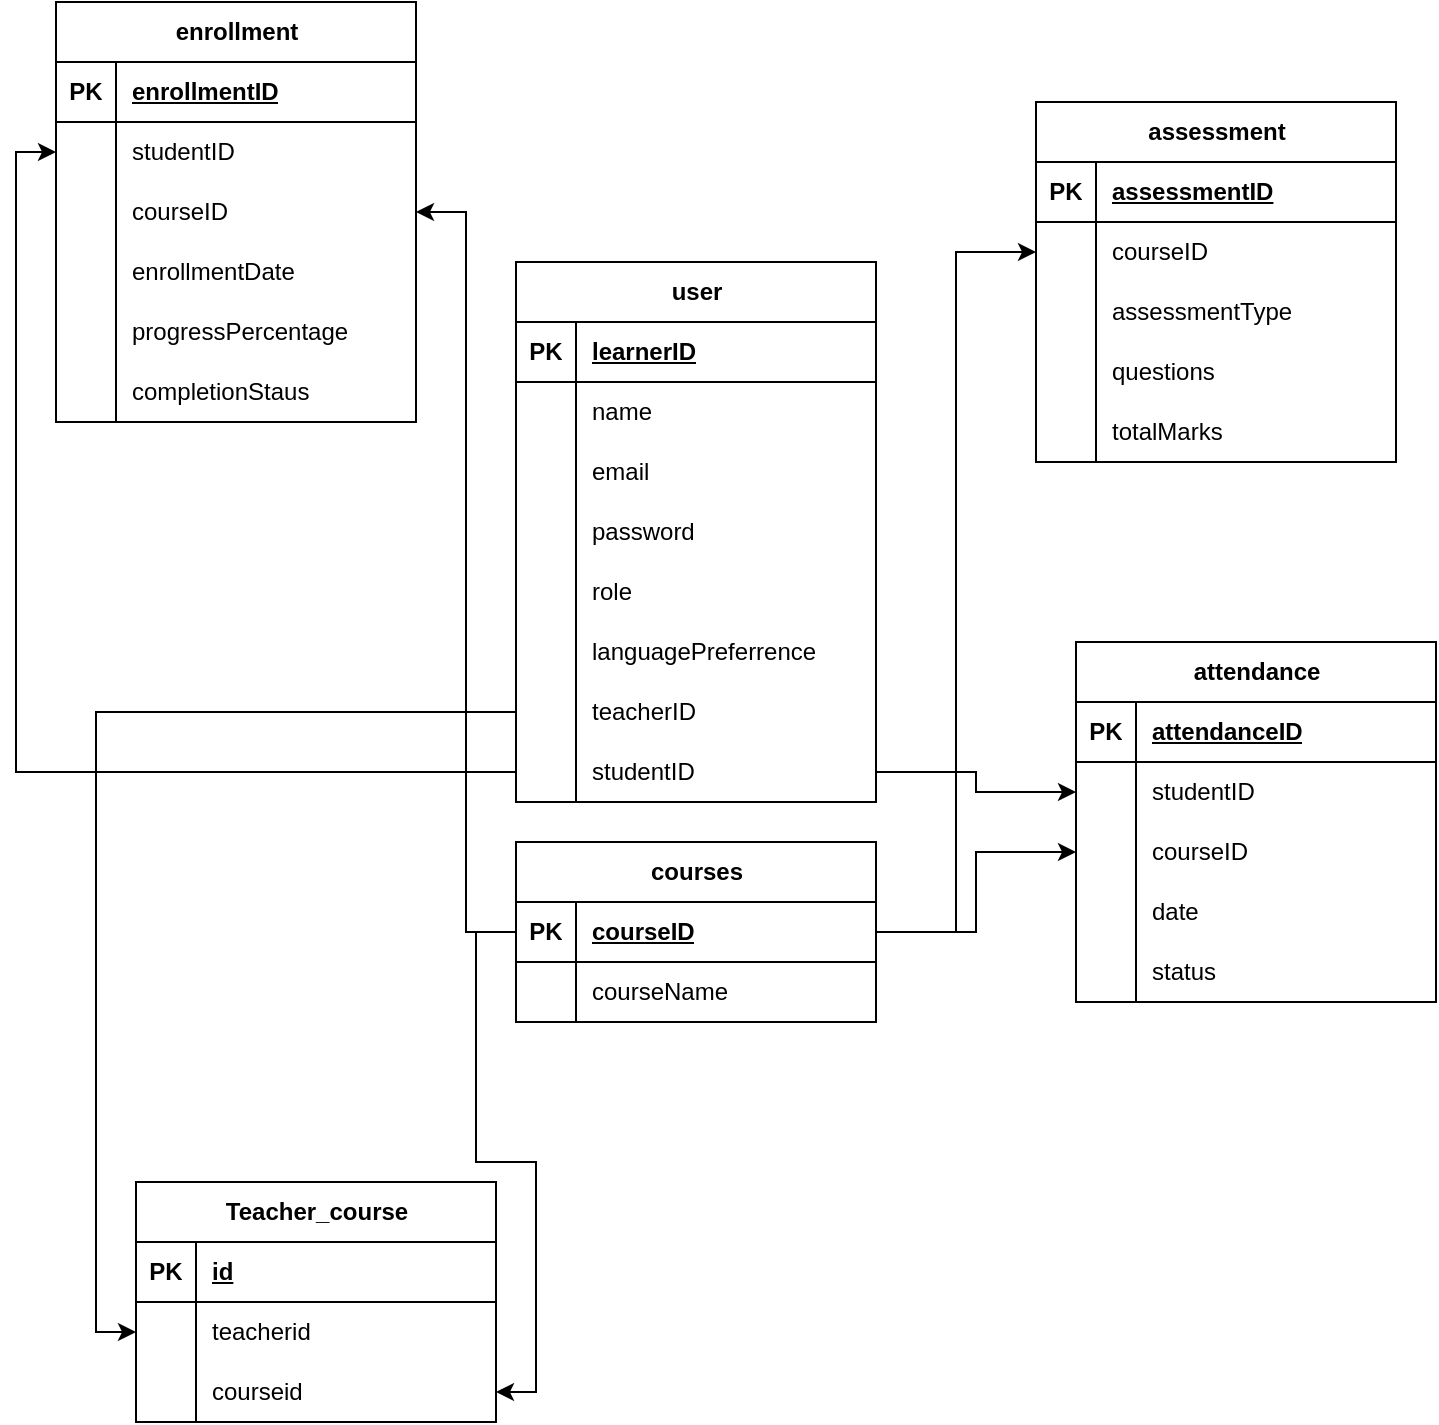 <mxfile version="24.7.12">
  <diagram id="R2lEEEUBdFMjLlhIrx00" name="Page-1">
    <mxGraphModel dx="1970" dy="1562" grid="1" gridSize="10" guides="1" tooltips="1" connect="1" arrows="1" fold="1" page="1" pageScale="1" pageWidth="850" pageHeight="1100" math="0" shadow="0" extFonts="Permanent Marker^https://fonts.googleapis.com/css?family=Permanent+Marker">
      <root>
        <mxCell id="0" />
        <mxCell id="1" parent="0" />
        <mxCell id="PZ1MbOcTieVah8oXo6QS-35" style="edgeStyle=orthogonalEdgeStyle;rounded=0;orthogonalLoop=1;jettySize=auto;html=1;entryX=0;entryY=0.5;entryDx=0;entryDy=0;" edge="1" parent="1" source="AAB4ByxYXUqVxxiWHu11-14" target="AAB4ByxYXUqVxxiWHu11-73">
          <mxGeometry relative="1" as="geometry" />
        </mxCell>
        <mxCell id="AAB4ByxYXUqVxxiWHu11-14" value="courses" style="shape=table;startSize=30;container=1;collapsible=1;childLayout=tableLayout;fixedRows=1;rowLines=0;fontStyle=1;align=center;resizeLast=1;html=1;" parent="1" vertex="1">
          <mxGeometry x="180" y="-380" width="180" height="90" as="geometry" />
        </mxCell>
        <mxCell id="AAB4ByxYXUqVxxiWHu11-15" value="" style="shape=tableRow;horizontal=0;startSize=0;swimlaneHead=0;swimlaneBody=0;fillColor=none;collapsible=0;dropTarget=0;points=[[0,0.5],[1,0.5]];portConstraint=eastwest;top=0;left=0;right=0;bottom=1;" parent="AAB4ByxYXUqVxxiWHu11-14" vertex="1">
          <mxGeometry y="30" width="180" height="30" as="geometry" />
        </mxCell>
        <mxCell id="AAB4ByxYXUqVxxiWHu11-16" value="PK" style="shape=partialRectangle;connectable=0;fillColor=none;top=0;left=0;bottom=0;right=0;fontStyle=1;overflow=hidden;whiteSpace=wrap;html=1;" parent="AAB4ByxYXUqVxxiWHu11-15" vertex="1">
          <mxGeometry width="30" height="30" as="geometry">
            <mxRectangle width="30" height="30" as="alternateBounds" />
          </mxGeometry>
        </mxCell>
        <mxCell id="AAB4ByxYXUqVxxiWHu11-17" value="courseID" style="shape=partialRectangle;connectable=0;fillColor=none;top=0;left=0;bottom=0;right=0;align=left;spacingLeft=6;fontStyle=5;overflow=hidden;whiteSpace=wrap;html=1;" parent="AAB4ByxYXUqVxxiWHu11-15" vertex="1">
          <mxGeometry x="30" width="150" height="30" as="geometry">
            <mxRectangle width="150" height="30" as="alternateBounds" />
          </mxGeometry>
        </mxCell>
        <mxCell id="AAB4ByxYXUqVxxiWHu11-18" value="" style="shape=tableRow;horizontal=0;startSize=0;swimlaneHead=0;swimlaneBody=0;fillColor=none;collapsible=0;dropTarget=0;points=[[0,0.5],[1,0.5]];portConstraint=eastwest;top=0;left=0;right=0;bottom=0;" parent="AAB4ByxYXUqVxxiWHu11-14" vertex="1">
          <mxGeometry y="60" width="180" height="30" as="geometry" />
        </mxCell>
        <mxCell id="AAB4ByxYXUqVxxiWHu11-19" value="" style="shape=partialRectangle;connectable=0;fillColor=none;top=0;left=0;bottom=0;right=0;editable=1;overflow=hidden;whiteSpace=wrap;html=1;" parent="AAB4ByxYXUqVxxiWHu11-18" vertex="1">
          <mxGeometry width="30" height="30" as="geometry">
            <mxRectangle width="30" height="30" as="alternateBounds" />
          </mxGeometry>
        </mxCell>
        <mxCell id="AAB4ByxYXUqVxxiWHu11-20" value="courseName" style="shape=partialRectangle;connectable=0;fillColor=none;top=0;left=0;bottom=0;right=0;align=left;spacingLeft=6;overflow=hidden;whiteSpace=wrap;html=1;" parent="AAB4ByxYXUqVxxiWHu11-18" vertex="1">
          <mxGeometry x="30" width="150" height="30" as="geometry">
            <mxRectangle width="150" height="30" as="alternateBounds" />
          </mxGeometry>
        </mxCell>
        <mxCell id="AAB4ByxYXUqVxxiWHu11-40" value="assessment" style="shape=table;startSize=30;container=1;collapsible=1;childLayout=tableLayout;fixedRows=1;rowLines=0;fontStyle=1;align=center;resizeLast=1;html=1;" parent="1" vertex="1">
          <mxGeometry x="440" y="-750" width="180" height="180" as="geometry" />
        </mxCell>
        <mxCell id="AAB4ByxYXUqVxxiWHu11-41" value="" style="shape=tableRow;horizontal=0;startSize=0;swimlaneHead=0;swimlaneBody=0;fillColor=none;collapsible=0;dropTarget=0;points=[[0,0.5],[1,0.5]];portConstraint=eastwest;top=0;left=0;right=0;bottom=1;" parent="AAB4ByxYXUqVxxiWHu11-40" vertex="1">
          <mxGeometry y="30" width="180" height="30" as="geometry" />
        </mxCell>
        <mxCell id="AAB4ByxYXUqVxxiWHu11-42" value="PK" style="shape=partialRectangle;connectable=0;fillColor=none;top=0;left=0;bottom=0;right=0;fontStyle=1;overflow=hidden;whiteSpace=wrap;html=1;" parent="AAB4ByxYXUqVxxiWHu11-41" vertex="1">
          <mxGeometry width="30" height="30" as="geometry">
            <mxRectangle width="30" height="30" as="alternateBounds" />
          </mxGeometry>
        </mxCell>
        <mxCell id="AAB4ByxYXUqVxxiWHu11-43" value="assessmentID" style="shape=partialRectangle;connectable=0;fillColor=none;top=0;left=0;bottom=0;right=0;align=left;spacingLeft=6;fontStyle=5;overflow=hidden;whiteSpace=wrap;html=1;" parent="AAB4ByxYXUqVxxiWHu11-41" vertex="1">
          <mxGeometry x="30" width="150" height="30" as="geometry">
            <mxRectangle width="150" height="30" as="alternateBounds" />
          </mxGeometry>
        </mxCell>
        <mxCell id="AAB4ByxYXUqVxxiWHu11-44" value="" style="shape=tableRow;horizontal=0;startSize=0;swimlaneHead=0;swimlaneBody=0;fillColor=none;collapsible=0;dropTarget=0;points=[[0,0.5],[1,0.5]];portConstraint=eastwest;top=0;left=0;right=0;bottom=0;" parent="AAB4ByxYXUqVxxiWHu11-40" vertex="1">
          <mxGeometry y="60" width="180" height="30" as="geometry" />
        </mxCell>
        <mxCell id="AAB4ByxYXUqVxxiWHu11-45" value="" style="shape=partialRectangle;connectable=0;fillColor=none;top=0;left=0;bottom=0;right=0;editable=1;overflow=hidden;whiteSpace=wrap;html=1;" parent="AAB4ByxYXUqVxxiWHu11-44" vertex="1">
          <mxGeometry width="30" height="30" as="geometry">
            <mxRectangle width="30" height="30" as="alternateBounds" />
          </mxGeometry>
        </mxCell>
        <mxCell id="AAB4ByxYXUqVxxiWHu11-46" value="courseID" style="shape=partialRectangle;connectable=0;fillColor=none;top=0;left=0;bottom=0;right=0;align=left;spacingLeft=6;overflow=hidden;whiteSpace=wrap;html=1;" parent="AAB4ByxYXUqVxxiWHu11-44" vertex="1">
          <mxGeometry x="30" width="150" height="30" as="geometry">
            <mxRectangle width="150" height="30" as="alternateBounds" />
          </mxGeometry>
        </mxCell>
        <mxCell id="AAB4ByxYXUqVxxiWHu11-47" value="" style="shape=tableRow;horizontal=0;startSize=0;swimlaneHead=0;swimlaneBody=0;fillColor=none;collapsible=0;dropTarget=0;points=[[0,0.5],[1,0.5]];portConstraint=eastwest;top=0;left=0;right=0;bottom=0;" parent="AAB4ByxYXUqVxxiWHu11-40" vertex="1">
          <mxGeometry y="90" width="180" height="30" as="geometry" />
        </mxCell>
        <mxCell id="AAB4ByxYXUqVxxiWHu11-48" value="" style="shape=partialRectangle;connectable=0;fillColor=none;top=0;left=0;bottom=0;right=0;editable=1;overflow=hidden;whiteSpace=wrap;html=1;" parent="AAB4ByxYXUqVxxiWHu11-47" vertex="1">
          <mxGeometry width="30" height="30" as="geometry">
            <mxRectangle width="30" height="30" as="alternateBounds" />
          </mxGeometry>
        </mxCell>
        <mxCell id="AAB4ByxYXUqVxxiWHu11-49" value="assessmentType" style="shape=partialRectangle;connectable=0;fillColor=none;top=0;left=0;bottom=0;right=0;align=left;spacingLeft=6;overflow=hidden;whiteSpace=wrap;html=1;" parent="AAB4ByxYXUqVxxiWHu11-47" vertex="1">
          <mxGeometry x="30" width="150" height="30" as="geometry">
            <mxRectangle width="150" height="30" as="alternateBounds" />
          </mxGeometry>
        </mxCell>
        <mxCell id="AAB4ByxYXUqVxxiWHu11-50" value="" style="shape=tableRow;horizontal=0;startSize=0;swimlaneHead=0;swimlaneBody=0;fillColor=none;collapsible=0;dropTarget=0;points=[[0,0.5],[1,0.5]];portConstraint=eastwest;top=0;left=0;right=0;bottom=0;" parent="AAB4ByxYXUqVxxiWHu11-40" vertex="1">
          <mxGeometry y="120" width="180" height="30" as="geometry" />
        </mxCell>
        <mxCell id="AAB4ByxYXUqVxxiWHu11-51" value="" style="shape=partialRectangle;connectable=0;fillColor=none;top=0;left=0;bottom=0;right=0;editable=1;overflow=hidden;whiteSpace=wrap;html=1;" parent="AAB4ByxYXUqVxxiWHu11-50" vertex="1">
          <mxGeometry width="30" height="30" as="geometry">
            <mxRectangle width="30" height="30" as="alternateBounds" />
          </mxGeometry>
        </mxCell>
        <mxCell id="AAB4ByxYXUqVxxiWHu11-52" value="questions" style="shape=partialRectangle;connectable=0;fillColor=none;top=0;left=0;bottom=0;right=0;align=left;spacingLeft=6;overflow=hidden;whiteSpace=wrap;html=1;" parent="AAB4ByxYXUqVxxiWHu11-50" vertex="1">
          <mxGeometry x="30" width="150" height="30" as="geometry">
            <mxRectangle width="150" height="30" as="alternateBounds" />
          </mxGeometry>
        </mxCell>
        <mxCell id="AAB4ByxYXUqVxxiWHu11-96" style="shape=tableRow;horizontal=0;startSize=0;swimlaneHead=0;swimlaneBody=0;fillColor=none;collapsible=0;dropTarget=0;points=[[0,0.5],[1,0.5]];portConstraint=eastwest;top=0;left=0;right=0;bottom=0;" parent="AAB4ByxYXUqVxxiWHu11-40" vertex="1">
          <mxGeometry y="150" width="180" height="30" as="geometry" />
        </mxCell>
        <mxCell id="AAB4ByxYXUqVxxiWHu11-97" style="shape=partialRectangle;connectable=0;fillColor=none;top=0;left=0;bottom=0;right=0;editable=1;overflow=hidden;whiteSpace=wrap;html=1;" parent="AAB4ByxYXUqVxxiWHu11-96" vertex="1">
          <mxGeometry width="30" height="30" as="geometry">
            <mxRectangle width="30" height="30" as="alternateBounds" />
          </mxGeometry>
        </mxCell>
        <mxCell id="AAB4ByxYXUqVxxiWHu11-98" value="totalMarks" style="shape=partialRectangle;connectable=0;fillColor=none;top=0;left=0;bottom=0;right=0;align=left;spacingLeft=6;overflow=hidden;whiteSpace=wrap;html=1;" parent="AAB4ByxYXUqVxxiWHu11-96" vertex="1">
          <mxGeometry x="30" width="150" height="30" as="geometry">
            <mxRectangle width="150" height="30" as="alternateBounds" />
          </mxGeometry>
        </mxCell>
        <mxCell id="AAB4ByxYXUqVxxiWHu11-66" value="attendance" style="shape=table;startSize=30;container=1;collapsible=1;childLayout=tableLayout;fixedRows=1;rowLines=0;fontStyle=1;align=center;resizeLast=1;html=1;" parent="1" vertex="1">
          <mxGeometry x="460" y="-480" width="180" height="180" as="geometry" />
        </mxCell>
        <mxCell id="AAB4ByxYXUqVxxiWHu11-67" value="" style="shape=tableRow;horizontal=0;startSize=0;swimlaneHead=0;swimlaneBody=0;fillColor=none;collapsible=0;dropTarget=0;points=[[0,0.5],[1,0.5]];portConstraint=eastwest;top=0;left=0;right=0;bottom=1;" parent="AAB4ByxYXUqVxxiWHu11-66" vertex="1">
          <mxGeometry y="30" width="180" height="30" as="geometry" />
        </mxCell>
        <mxCell id="AAB4ByxYXUqVxxiWHu11-68" value="PK" style="shape=partialRectangle;connectable=0;fillColor=none;top=0;left=0;bottom=0;right=0;fontStyle=1;overflow=hidden;whiteSpace=wrap;html=1;" parent="AAB4ByxYXUqVxxiWHu11-67" vertex="1">
          <mxGeometry width="30" height="30" as="geometry">
            <mxRectangle width="30" height="30" as="alternateBounds" />
          </mxGeometry>
        </mxCell>
        <mxCell id="AAB4ByxYXUqVxxiWHu11-69" value="attendanceID" style="shape=partialRectangle;connectable=0;fillColor=none;top=0;left=0;bottom=0;right=0;align=left;spacingLeft=6;fontStyle=5;overflow=hidden;whiteSpace=wrap;html=1;" parent="AAB4ByxYXUqVxxiWHu11-67" vertex="1">
          <mxGeometry x="30" width="150" height="30" as="geometry">
            <mxRectangle width="150" height="30" as="alternateBounds" />
          </mxGeometry>
        </mxCell>
        <mxCell id="AAB4ByxYXUqVxxiWHu11-70" value="" style="shape=tableRow;horizontal=0;startSize=0;swimlaneHead=0;swimlaneBody=0;fillColor=none;collapsible=0;dropTarget=0;points=[[0,0.5],[1,0.5]];portConstraint=eastwest;top=0;left=0;right=0;bottom=0;" parent="AAB4ByxYXUqVxxiWHu11-66" vertex="1">
          <mxGeometry y="60" width="180" height="30" as="geometry" />
        </mxCell>
        <mxCell id="AAB4ByxYXUqVxxiWHu11-71" value="" style="shape=partialRectangle;connectable=0;fillColor=none;top=0;left=0;bottom=0;right=0;editable=1;overflow=hidden;whiteSpace=wrap;html=1;" parent="AAB4ByxYXUqVxxiWHu11-70" vertex="1">
          <mxGeometry width="30" height="30" as="geometry">
            <mxRectangle width="30" height="30" as="alternateBounds" />
          </mxGeometry>
        </mxCell>
        <mxCell id="AAB4ByxYXUqVxxiWHu11-72" value="studentID" style="shape=partialRectangle;connectable=0;fillColor=none;top=0;left=0;bottom=0;right=0;align=left;spacingLeft=6;overflow=hidden;whiteSpace=wrap;html=1;" parent="AAB4ByxYXUqVxxiWHu11-70" vertex="1">
          <mxGeometry x="30" width="150" height="30" as="geometry">
            <mxRectangle width="150" height="30" as="alternateBounds" />
          </mxGeometry>
        </mxCell>
        <mxCell id="AAB4ByxYXUqVxxiWHu11-73" value="" style="shape=tableRow;horizontal=0;startSize=0;swimlaneHead=0;swimlaneBody=0;fillColor=none;collapsible=0;dropTarget=0;points=[[0,0.5],[1,0.5]];portConstraint=eastwest;top=0;left=0;right=0;bottom=0;" parent="AAB4ByxYXUqVxxiWHu11-66" vertex="1">
          <mxGeometry y="90" width="180" height="30" as="geometry" />
        </mxCell>
        <mxCell id="AAB4ByxYXUqVxxiWHu11-74" value="" style="shape=partialRectangle;connectable=0;fillColor=none;top=0;left=0;bottom=0;right=0;editable=1;overflow=hidden;whiteSpace=wrap;html=1;" parent="AAB4ByxYXUqVxxiWHu11-73" vertex="1">
          <mxGeometry width="30" height="30" as="geometry">
            <mxRectangle width="30" height="30" as="alternateBounds" />
          </mxGeometry>
        </mxCell>
        <mxCell id="AAB4ByxYXUqVxxiWHu11-75" value="courseID" style="shape=partialRectangle;connectable=0;fillColor=none;top=0;left=0;bottom=0;right=0;align=left;spacingLeft=6;overflow=hidden;whiteSpace=wrap;html=1;" parent="AAB4ByxYXUqVxxiWHu11-73" vertex="1">
          <mxGeometry x="30" width="150" height="30" as="geometry">
            <mxRectangle width="150" height="30" as="alternateBounds" />
          </mxGeometry>
        </mxCell>
        <mxCell id="AAB4ByxYXUqVxxiWHu11-76" value="" style="shape=tableRow;horizontal=0;startSize=0;swimlaneHead=0;swimlaneBody=0;fillColor=none;collapsible=0;dropTarget=0;points=[[0,0.5],[1,0.5]];portConstraint=eastwest;top=0;left=0;right=0;bottom=0;" parent="AAB4ByxYXUqVxxiWHu11-66" vertex="1">
          <mxGeometry y="120" width="180" height="30" as="geometry" />
        </mxCell>
        <mxCell id="AAB4ByxYXUqVxxiWHu11-77" value="" style="shape=partialRectangle;connectable=0;fillColor=none;top=0;left=0;bottom=0;right=0;editable=1;overflow=hidden;whiteSpace=wrap;html=1;" parent="AAB4ByxYXUqVxxiWHu11-76" vertex="1">
          <mxGeometry width="30" height="30" as="geometry">
            <mxRectangle width="30" height="30" as="alternateBounds" />
          </mxGeometry>
        </mxCell>
        <mxCell id="AAB4ByxYXUqVxxiWHu11-78" value="date" style="shape=partialRectangle;connectable=0;fillColor=none;top=0;left=0;bottom=0;right=0;align=left;spacingLeft=6;overflow=hidden;whiteSpace=wrap;html=1;" parent="AAB4ByxYXUqVxxiWHu11-76" vertex="1">
          <mxGeometry x="30" width="150" height="30" as="geometry">
            <mxRectangle width="150" height="30" as="alternateBounds" />
          </mxGeometry>
        </mxCell>
        <mxCell id="AAB4ByxYXUqVxxiWHu11-102" style="shape=tableRow;horizontal=0;startSize=0;swimlaneHead=0;swimlaneBody=0;fillColor=none;collapsible=0;dropTarget=0;points=[[0,0.5],[1,0.5]];portConstraint=eastwest;top=0;left=0;right=0;bottom=0;" parent="AAB4ByxYXUqVxxiWHu11-66" vertex="1">
          <mxGeometry y="150" width="180" height="30" as="geometry" />
        </mxCell>
        <mxCell id="AAB4ByxYXUqVxxiWHu11-103" style="shape=partialRectangle;connectable=0;fillColor=none;top=0;left=0;bottom=0;right=0;editable=1;overflow=hidden;whiteSpace=wrap;html=1;" parent="AAB4ByxYXUqVxxiWHu11-102" vertex="1">
          <mxGeometry width="30" height="30" as="geometry">
            <mxRectangle width="30" height="30" as="alternateBounds" />
          </mxGeometry>
        </mxCell>
        <mxCell id="AAB4ByxYXUqVxxiWHu11-104" value="status" style="shape=partialRectangle;connectable=0;fillColor=none;top=0;left=0;bottom=0;right=0;align=left;spacingLeft=6;overflow=hidden;whiteSpace=wrap;html=1;" parent="AAB4ByxYXUqVxxiWHu11-102" vertex="1">
          <mxGeometry x="30" width="150" height="30" as="geometry">
            <mxRectangle width="150" height="30" as="alternateBounds" />
          </mxGeometry>
        </mxCell>
        <mxCell id="AAB4ByxYXUqVxxiWHu11-27" value="enrollment" style="shape=table;startSize=30;container=1;collapsible=1;childLayout=tableLayout;fixedRows=1;rowLines=0;fontStyle=1;align=center;resizeLast=1;html=1;" parent="1" vertex="1">
          <mxGeometry x="-50" y="-800" width="180" height="210" as="geometry" />
        </mxCell>
        <mxCell id="AAB4ByxYXUqVxxiWHu11-28" value="" style="shape=tableRow;horizontal=0;startSize=0;swimlaneHead=0;swimlaneBody=0;fillColor=none;collapsible=0;dropTarget=0;points=[[0,0.5],[1,0.5]];portConstraint=eastwest;top=0;left=0;right=0;bottom=1;" parent="AAB4ByxYXUqVxxiWHu11-27" vertex="1">
          <mxGeometry y="30" width="180" height="30" as="geometry" />
        </mxCell>
        <mxCell id="AAB4ByxYXUqVxxiWHu11-29" value="PK" style="shape=partialRectangle;connectable=0;fillColor=none;top=0;left=0;bottom=0;right=0;fontStyle=1;overflow=hidden;whiteSpace=wrap;html=1;" parent="AAB4ByxYXUqVxxiWHu11-28" vertex="1">
          <mxGeometry width="30" height="30" as="geometry">
            <mxRectangle width="30" height="30" as="alternateBounds" />
          </mxGeometry>
        </mxCell>
        <mxCell id="AAB4ByxYXUqVxxiWHu11-30" value="enrollmentID" style="shape=partialRectangle;connectable=0;fillColor=none;top=0;left=0;bottom=0;right=0;align=left;spacingLeft=6;fontStyle=5;overflow=hidden;whiteSpace=wrap;html=1;" parent="AAB4ByxYXUqVxxiWHu11-28" vertex="1">
          <mxGeometry x="30" width="150" height="30" as="geometry">
            <mxRectangle width="150" height="30" as="alternateBounds" />
          </mxGeometry>
        </mxCell>
        <mxCell id="AAB4ByxYXUqVxxiWHu11-31" value="" style="shape=tableRow;horizontal=0;startSize=0;swimlaneHead=0;swimlaneBody=0;fillColor=none;collapsible=0;dropTarget=0;points=[[0,0.5],[1,0.5]];portConstraint=eastwest;top=0;left=0;right=0;bottom=0;" parent="AAB4ByxYXUqVxxiWHu11-27" vertex="1">
          <mxGeometry y="60" width="180" height="30" as="geometry" />
        </mxCell>
        <mxCell id="AAB4ByxYXUqVxxiWHu11-32" value="" style="shape=partialRectangle;connectable=0;fillColor=none;top=0;left=0;bottom=0;right=0;editable=1;overflow=hidden;whiteSpace=wrap;html=1;" parent="AAB4ByxYXUqVxxiWHu11-31" vertex="1">
          <mxGeometry width="30" height="30" as="geometry">
            <mxRectangle width="30" height="30" as="alternateBounds" />
          </mxGeometry>
        </mxCell>
        <mxCell id="AAB4ByxYXUqVxxiWHu11-33" value="studentID" style="shape=partialRectangle;connectable=0;fillColor=none;top=0;left=0;bottom=0;right=0;align=left;spacingLeft=6;overflow=hidden;whiteSpace=wrap;html=1;" parent="AAB4ByxYXUqVxxiWHu11-31" vertex="1">
          <mxGeometry x="30" width="150" height="30" as="geometry">
            <mxRectangle width="150" height="30" as="alternateBounds" />
          </mxGeometry>
        </mxCell>
        <mxCell id="AAB4ByxYXUqVxxiWHu11-34" value="" style="shape=tableRow;horizontal=0;startSize=0;swimlaneHead=0;swimlaneBody=0;fillColor=none;collapsible=0;dropTarget=0;points=[[0,0.5],[1,0.5]];portConstraint=eastwest;top=0;left=0;right=0;bottom=0;" parent="AAB4ByxYXUqVxxiWHu11-27" vertex="1">
          <mxGeometry y="90" width="180" height="30" as="geometry" />
        </mxCell>
        <mxCell id="AAB4ByxYXUqVxxiWHu11-35" value="" style="shape=partialRectangle;connectable=0;fillColor=none;top=0;left=0;bottom=0;right=0;editable=1;overflow=hidden;whiteSpace=wrap;html=1;" parent="AAB4ByxYXUqVxxiWHu11-34" vertex="1">
          <mxGeometry width="30" height="30" as="geometry">
            <mxRectangle width="30" height="30" as="alternateBounds" />
          </mxGeometry>
        </mxCell>
        <mxCell id="AAB4ByxYXUqVxxiWHu11-36" value="courseID" style="shape=partialRectangle;connectable=0;fillColor=none;top=0;left=0;bottom=0;right=0;align=left;spacingLeft=6;overflow=hidden;whiteSpace=wrap;html=1;" parent="AAB4ByxYXUqVxxiWHu11-34" vertex="1">
          <mxGeometry x="30" width="150" height="30" as="geometry">
            <mxRectangle width="150" height="30" as="alternateBounds" />
          </mxGeometry>
        </mxCell>
        <mxCell id="AAB4ByxYXUqVxxiWHu11-37" value="" style="shape=tableRow;horizontal=0;startSize=0;swimlaneHead=0;swimlaneBody=0;fillColor=none;collapsible=0;dropTarget=0;points=[[0,0.5],[1,0.5]];portConstraint=eastwest;top=0;left=0;right=0;bottom=0;" parent="AAB4ByxYXUqVxxiWHu11-27" vertex="1">
          <mxGeometry y="120" width="180" height="30" as="geometry" />
        </mxCell>
        <mxCell id="AAB4ByxYXUqVxxiWHu11-38" value="" style="shape=partialRectangle;connectable=0;fillColor=none;top=0;left=0;bottom=0;right=0;editable=1;overflow=hidden;whiteSpace=wrap;html=1;" parent="AAB4ByxYXUqVxxiWHu11-37" vertex="1">
          <mxGeometry width="30" height="30" as="geometry">
            <mxRectangle width="30" height="30" as="alternateBounds" />
          </mxGeometry>
        </mxCell>
        <mxCell id="AAB4ByxYXUqVxxiWHu11-39" value="enrollmentDate" style="shape=partialRectangle;connectable=0;fillColor=none;top=0;left=0;bottom=0;right=0;align=left;spacingLeft=6;overflow=hidden;whiteSpace=wrap;html=1;" parent="AAB4ByxYXUqVxxiWHu11-37" vertex="1">
          <mxGeometry x="30" width="150" height="30" as="geometry">
            <mxRectangle width="150" height="30" as="alternateBounds" />
          </mxGeometry>
        </mxCell>
        <mxCell id="AAB4ByxYXUqVxxiWHu11-93" style="shape=tableRow;horizontal=0;startSize=0;swimlaneHead=0;swimlaneBody=0;fillColor=none;collapsible=0;dropTarget=0;points=[[0,0.5],[1,0.5]];portConstraint=eastwest;top=0;left=0;right=0;bottom=0;" parent="AAB4ByxYXUqVxxiWHu11-27" vertex="1">
          <mxGeometry y="150" width="180" height="30" as="geometry" />
        </mxCell>
        <mxCell id="AAB4ByxYXUqVxxiWHu11-94" style="shape=partialRectangle;connectable=0;fillColor=none;top=0;left=0;bottom=0;right=0;editable=1;overflow=hidden;whiteSpace=wrap;html=1;" parent="AAB4ByxYXUqVxxiWHu11-93" vertex="1">
          <mxGeometry width="30" height="30" as="geometry">
            <mxRectangle width="30" height="30" as="alternateBounds" />
          </mxGeometry>
        </mxCell>
        <mxCell id="AAB4ByxYXUqVxxiWHu11-95" value="progressPercentage" style="shape=partialRectangle;connectable=0;fillColor=none;top=0;left=0;bottom=0;right=0;align=left;spacingLeft=6;overflow=hidden;whiteSpace=wrap;html=1;" parent="AAB4ByxYXUqVxxiWHu11-93" vertex="1">
          <mxGeometry x="30" width="150" height="30" as="geometry">
            <mxRectangle width="150" height="30" as="alternateBounds" />
          </mxGeometry>
        </mxCell>
        <mxCell id="AAB4ByxYXUqVxxiWHu11-90" style="shape=tableRow;horizontal=0;startSize=0;swimlaneHead=0;swimlaneBody=0;fillColor=none;collapsible=0;dropTarget=0;points=[[0,0.5],[1,0.5]];portConstraint=eastwest;top=0;left=0;right=0;bottom=0;" parent="AAB4ByxYXUqVxxiWHu11-27" vertex="1">
          <mxGeometry y="180" width="180" height="30" as="geometry" />
        </mxCell>
        <mxCell id="AAB4ByxYXUqVxxiWHu11-91" style="shape=partialRectangle;connectable=0;fillColor=none;top=0;left=0;bottom=0;right=0;editable=1;overflow=hidden;whiteSpace=wrap;html=1;" parent="AAB4ByxYXUqVxxiWHu11-90" vertex="1">
          <mxGeometry width="30" height="30" as="geometry">
            <mxRectangle width="30" height="30" as="alternateBounds" />
          </mxGeometry>
        </mxCell>
        <mxCell id="AAB4ByxYXUqVxxiWHu11-92" value="completionStaus" style="shape=partialRectangle;connectable=0;fillColor=none;top=0;left=0;bottom=0;right=0;align=left;spacingLeft=6;overflow=hidden;whiteSpace=wrap;html=1;" parent="AAB4ByxYXUqVxxiWHu11-90" vertex="1">
          <mxGeometry x="30" width="150" height="30" as="geometry">
            <mxRectangle width="150" height="30" as="alternateBounds" />
          </mxGeometry>
        </mxCell>
        <mxCell id="AAB4ByxYXUqVxxiWHu11-1" value="user" style="shape=table;startSize=30;container=1;collapsible=1;childLayout=tableLayout;fixedRows=1;rowLines=0;fontStyle=1;align=center;resizeLast=1;html=1;" parent="1" vertex="1">
          <mxGeometry x="180" y="-670" width="180" height="270" as="geometry" />
        </mxCell>
        <mxCell id="AAB4ByxYXUqVxxiWHu11-2" value="" style="shape=tableRow;horizontal=0;startSize=0;swimlaneHead=0;swimlaneBody=0;fillColor=none;collapsible=0;dropTarget=0;points=[[0,0.5],[1,0.5]];portConstraint=eastwest;top=0;left=0;right=0;bottom=1;" parent="AAB4ByxYXUqVxxiWHu11-1" vertex="1">
          <mxGeometry y="30" width="180" height="30" as="geometry" />
        </mxCell>
        <mxCell id="AAB4ByxYXUqVxxiWHu11-3" value="PK" style="shape=partialRectangle;connectable=0;fillColor=none;top=0;left=0;bottom=0;right=0;fontStyle=1;overflow=hidden;whiteSpace=wrap;html=1;" parent="AAB4ByxYXUqVxxiWHu11-2" vertex="1">
          <mxGeometry width="30" height="30" as="geometry">
            <mxRectangle width="30" height="30" as="alternateBounds" />
          </mxGeometry>
        </mxCell>
        <mxCell id="AAB4ByxYXUqVxxiWHu11-4" value="learnerID" style="shape=partialRectangle;connectable=0;fillColor=none;top=0;left=0;bottom=0;right=0;align=left;spacingLeft=6;fontStyle=5;overflow=hidden;whiteSpace=wrap;html=1;" parent="AAB4ByxYXUqVxxiWHu11-2" vertex="1">
          <mxGeometry x="30" width="150" height="30" as="geometry">
            <mxRectangle width="150" height="30" as="alternateBounds" />
          </mxGeometry>
        </mxCell>
        <mxCell id="AAB4ByxYXUqVxxiWHu11-5" value="" style="shape=tableRow;horizontal=0;startSize=0;swimlaneHead=0;swimlaneBody=0;fillColor=none;collapsible=0;dropTarget=0;points=[[0,0.5],[1,0.5]];portConstraint=eastwest;top=0;left=0;right=0;bottom=0;" parent="AAB4ByxYXUqVxxiWHu11-1" vertex="1">
          <mxGeometry y="60" width="180" height="30" as="geometry" />
        </mxCell>
        <mxCell id="AAB4ByxYXUqVxxiWHu11-6" value="" style="shape=partialRectangle;connectable=0;fillColor=none;top=0;left=0;bottom=0;right=0;editable=1;overflow=hidden;whiteSpace=wrap;html=1;" parent="AAB4ByxYXUqVxxiWHu11-5" vertex="1">
          <mxGeometry width="30" height="30" as="geometry">
            <mxRectangle width="30" height="30" as="alternateBounds" />
          </mxGeometry>
        </mxCell>
        <mxCell id="AAB4ByxYXUqVxxiWHu11-7" value="name" style="shape=partialRectangle;connectable=0;fillColor=none;top=0;left=0;bottom=0;right=0;align=left;spacingLeft=6;overflow=hidden;whiteSpace=wrap;html=1;" parent="AAB4ByxYXUqVxxiWHu11-5" vertex="1">
          <mxGeometry x="30" width="150" height="30" as="geometry">
            <mxRectangle width="150" height="30" as="alternateBounds" />
          </mxGeometry>
        </mxCell>
        <mxCell id="AAB4ByxYXUqVxxiWHu11-8" value="" style="shape=tableRow;horizontal=0;startSize=0;swimlaneHead=0;swimlaneBody=0;fillColor=none;collapsible=0;dropTarget=0;points=[[0,0.5],[1,0.5]];portConstraint=eastwest;top=0;left=0;right=0;bottom=0;" parent="AAB4ByxYXUqVxxiWHu11-1" vertex="1">
          <mxGeometry y="90" width="180" height="30" as="geometry" />
        </mxCell>
        <mxCell id="AAB4ByxYXUqVxxiWHu11-9" value="" style="shape=partialRectangle;connectable=0;fillColor=none;top=0;left=0;bottom=0;right=0;editable=1;overflow=hidden;whiteSpace=wrap;html=1;" parent="AAB4ByxYXUqVxxiWHu11-8" vertex="1">
          <mxGeometry width="30" height="30" as="geometry">
            <mxRectangle width="30" height="30" as="alternateBounds" />
          </mxGeometry>
        </mxCell>
        <mxCell id="AAB4ByxYXUqVxxiWHu11-10" value="email" style="shape=partialRectangle;connectable=0;fillColor=none;top=0;left=0;bottom=0;right=0;align=left;spacingLeft=6;overflow=hidden;whiteSpace=wrap;html=1;" parent="AAB4ByxYXUqVxxiWHu11-8" vertex="1">
          <mxGeometry x="30" width="150" height="30" as="geometry">
            <mxRectangle width="150" height="30" as="alternateBounds" />
          </mxGeometry>
        </mxCell>
        <mxCell id="AAB4ByxYXUqVxxiWHu11-11" value="" style="shape=tableRow;horizontal=0;startSize=0;swimlaneHead=0;swimlaneBody=0;fillColor=none;collapsible=0;dropTarget=0;points=[[0,0.5],[1,0.5]];portConstraint=eastwest;top=0;left=0;right=0;bottom=0;" parent="AAB4ByxYXUqVxxiWHu11-1" vertex="1">
          <mxGeometry y="120" width="180" height="30" as="geometry" />
        </mxCell>
        <mxCell id="AAB4ByxYXUqVxxiWHu11-12" value="" style="shape=partialRectangle;connectable=0;fillColor=none;top=0;left=0;bottom=0;right=0;editable=1;overflow=hidden;whiteSpace=wrap;html=1;" parent="AAB4ByxYXUqVxxiWHu11-11" vertex="1">
          <mxGeometry width="30" height="30" as="geometry">
            <mxRectangle width="30" height="30" as="alternateBounds" />
          </mxGeometry>
        </mxCell>
        <mxCell id="AAB4ByxYXUqVxxiWHu11-13" value="password" style="shape=partialRectangle;connectable=0;fillColor=none;top=0;left=0;bottom=0;right=0;align=left;spacingLeft=6;overflow=hidden;whiteSpace=wrap;html=1;" parent="AAB4ByxYXUqVxxiWHu11-11" vertex="1">
          <mxGeometry x="30" width="150" height="30" as="geometry">
            <mxRectangle width="150" height="30" as="alternateBounds" />
          </mxGeometry>
        </mxCell>
        <mxCell id="AAB4ByxYXUqVxxiWHu11-84" style="shape=tableRow;horizontal=0;startSize=0;swimlaneHead=0;swimlaneBody=0;fillColor=none;collapsible=0;dropTarget=0;points=[[0,0.5],[1,0.5]];portConstraint=eastwest;top=0;left=0;right=0;bottom=0;" parent="AAB4ByxYXUqVxxiWHu11-1" vertex="1">
          <mxGeometry y="150" width="180" height="30" as="geometry" />
        </mxCell>
        <mxCell id="AAB4ByxYXUqVxxiWHu11-85" style="shape=partialRectangle;connectable=0;fillColor=none;top=0;left=0;bottom=0;right=0;editable=1;overflow=hidden;whiteSpace=wrap;html=1;" parent="AAB4ByxYXUqVxxiWHu11-84" vertex="1">
          <mxGeometry width="30" height="30" as="geometry">
            <mxRectangle width="30" height="30" as="alternateBounds" />
          </mxGeometry>
        </mxCell>
        <mxCell id="AAB4ByxYXUqVxxiWHu11-86" value="role" style="shape=partialRectangle;connectable=0;fillColor=none;top=0;left=0;bottom=0;right=0;align=left;spacingLeft=6;overflow=hidden;whiteSpace=wrap;html=1;" parent="AAB4ByxYXUqVxxiWHu11-84" vertex="1">
          <mxGeometry x="30" width="150" height="30" as="geometry">
            <mxRectangle width="150" height="30" as="alternateBounds" />
          </mxGeometry>
        </mxCell>
        <mxCell id="AAB4ByxYXUqVxxiWHu11-81" style="shape=tableRow;horizontal=0;startSize=0;swimlaneHead=0;swimlaneBody=0;fillColor=none;collapsible=0;dropTarget=0;points=[[0,0.5],[1,0.5]];portConstraint=eastwest;top=0;left=0;right=0;bottom=0;" parent="AAB4ByxYXUqVxxiWHu11-1" vertex="1">
          <mxGeometry y="180" width="180" height="30" as="geometry" />
        </mxCell>
        <mxCell id="AAB4ByxYXUqVxxiWHu11-82" style="shape=partialRectangle;connectable=0;fillColor=none;top=0;left=0;bottom=0;right=0;editable=1;overflow=hidden;whiteSpace=wrap;html=1;" parent="AAB4ByxYXUqVxxiWHu11-81" vertex="1">
          <mxGeometry width="30" height="30" as="geometry">
            <mxRectangle width="30" height="30" as="alternateBounds" />
          </mxGeometry>
        </mxCell>
        <mxCell id="AAB4ByxYXUqVxxiWHu11-83" value="languagePreferrence" style="shape=partialRectangle;connectable=0;fillColor=none;top=0;left=0;bottom=0;right=0;align=left;spacingLeft=6;overflow=hidden;whiteSpace=wrap;html=1;" parent="AAB4ByxYXUqVxxiWHu11-81" vertex="1">
          <mxGeometry x="30" width="150" height="30" as="geometry">
            <mxRectangle width="150" height="30" as="alternateBounds" />
          </mxGeometry>
        </mxCell>
        <mxCell id="PZ1MbOcTieVah8oXo6QS-1" style="shape=tableRow;horizontal=0;startSize=0;swimlaneHead=0;swimlaneBody=0;fillColor=none;collapsible=0;dropTarget=0;points=[[0,0.5],[1,0.5]];portConstraint=eastwest;top=0;left=0;right=0;bottom=0;" vertex="1" parent="AAB4ByxYXUqVxxiWHu11-1">
          <mxGeometry y="210" width="180" height="30" as="geometry" />
        </mxCell>
        <mxCell id="PZ1MbOcTieVah8oXo6QS-2" style="shape=partialRectangle;connectable=0;fillColor=none;top=0;left=0;bottom=0;right=0;editable=1;overflow=hidden;whiteSpace=wrap;html=1;" vertex="1" parent="PZ1MbOcTieVah8oXo6QS-1">
          <mxGeometry width="30" height="30" as="geometry">
            <mxRectangle width="30" height="30" as="alternateBounds" />
          </mxGeometry>
        </mxCell>
        <mxCell id="PZ1MbOcTieVah8oXo6QS-3" value="teacherID" style="shape=partialRectangle;connectable=0;fillColor=none;top=0;left=0;bottom=0;right=0;align=left;spacingLeft=6;overflow=hidden;whiteSpace=wrap;html=1;" vertex="1" parent="PZ1MbOcTieVah8oXo6QS-1">
          <mxGeometry x="30" width="150" height="30" as="geometry">
            <mxRectangle width="150" height="30" as="alternateBounds" />
          </mxGeometry>
        </mxCell>
        <mxCell id="PZ1MbOcTieVah8oXo6QS-7" style="shape=tableRow;horizontal=0;startSize=0;swimlaneHead=0;swimlaneBody=0;fillColor=none;collapsible=0;dropTarget=0;points=[[0,0.5],[1,0.5]];portConstraint=eastwest;top=0;left=0;right=0;bottom=0;" vertex="1" parent="AAB4ByxYXUqVxxiWHu11-1">
          <mxGeometry y="240" width="180" height="30" as="geometry" />
        </mxCell>
        <mxCell id="PZ1MbOcTieVah8oXo6QS-8" style="shape=partialRectangle;connectable=0;fillColor=none;top=0;left=0;bottom=0;right=0;editable=1;overflow=hidden;whiteSpace=wrap;html=1;" vertex="1" parent="PZ1MbOcTieVah8oXo6QS-7">
          <mxGeometry width="30" height="30" as="geometry">
            <mxRectangle width="30" height="30" as="alternateBounds" />
          </mxGeometry>
        </mxCell>
        <mxCell id="PZ1MbOcTieVah8oXo6QS-9" value="studentID" style="shape=partialRectangle;connectable=0;fillColor=none;top=0;left=0;bottom=0;right=0;align=left;spacingLeft=6;overflow=hidden;whiteSpace=wrap;html=1;" vertex="1" parent="PZ1MbOcTieVah8oXo6QS-7">
          <mxGeometry x="30" width="150" height="30" as="geometry">
            <mxRectangle width="150" height="30" as="alternateBounds" />
          </mxGeometry>
        </mxCell>
        <mxCell id="PZ1MbOcTieVah8oXo6QS-14" style="edgeStyle=orthogonalEdgeStyle;rounded=0;orthogonalLoop=1;jettySize=auto;html=1;entryX=0;entryY=0.5;entryDx=0;entryDy=0;" edge="1" parent="1" source="PZ1MbOcTieVah8oXo6QS-7" target="AAB4ByxYXUqVxxiWHu11-31">
          <mxGeometry relative="1" as="geometry" />
        </mxCell>
        <mxCell id="PZ1MbOcTieVah8oXo6QS-18" style="edgeStyle=orthogonalEdgeStyle;rounded=0;orthogonalLoop=1;jettySize=auto;html=1;entryX=0;entryY=0.5;entryDx=0;entryDy=0;" edge="1" parent="1" source="PZ1MbOcTieVah8oXo6QS-7" target="AAB4ByxYXUqVxxiWHu11-70">
          <mxGeometry relative="1" as="geometry" />
        </mxCell>
        <mxCell id="PZ1MbOcTieVah8oXo6QS-19" value="Teacher_course" style="shape=table;startSize=30;container=1;collapsible=1;childLayout=tableLayout;fixedRows=1;rowLines=0;fontStyle=1;align=center;resizeLast=1;html=1;" vertex="1" parent="1">
          <mxGeometry x="-10" y="-210" width="180" height="120" as="geometry" />
        </mxCell>
        <mxCell id="PZ1MbOcTieVah8oXo6QS-20" value="" style="shape=tableRow;horizontal=0;startSize=0;swimlaneHead=0;swimlaneBody=0;fillColor=none;collapsible=0;dropTarget=0;points=[[0,0.5],[1,0.5]];portConstraint=eastwest;top=0;left=0;right=0;bottom=1;" vertex="1" parent="PZ1MbOcTieVah8oXo6QS-19">
          <mxGeometry y="30" width="180" height="30" as="geometry" />
        </mxCell>
        <mxCell id="PZ1MbOcTieVah8oXo6QS-21" value="PK" style="shape=partialRectangle;connectable=0;fillColor=none;top=0;left=0;bottom=0;right=0;fontStyle=1;overflow=hidden;whiteSpace=wrap;html=1;" vertex="1" parent="PZ1MbOcTieVah8oXo6QS-20">
          <mxGeometry width="30" height="30" as="geometry">
            <mxRectangle width="30" height="30" as="alternateBounds" />
          </mxGeometry>
        </mxCell>
        <mxCell id="PZ1MbOcTieVah8oXo6QS-22" value="id" style="shape=partialRectangle;connectable=0;fillColor=none;top=0;left=0;bottom=0;right=0;align=left;spacingLeft=6;fontStyle=5;overflow=hidden;whiteSpace=wrap;html=1;" vertex="1" parent="PZ1MbOcTieVah8oXo6QS-20">
          <mxGeometry x="30" width="150" height="30" as="geometry">
            <mxRectangle width="150" height="30" as="alternateBounds" />
          </mxGeometry>
        </mxCell>
        <mxCell id="PZ1MbOcTieVah8oXo6QS-23" value="" style="shape=tableRow;horizontal=0;startSize=0;swimlaneHead=0;swimlaneBody=0;fillColor=none;collapsible=0;dropTarget=0;points=[[0,0.5],[1,0.5]];portConstraint=eastwest;top=0;left=0;right=0;bottom=0;" vertex="1" parent="PZ1MbOcTieVah8oXo6QS-19">
          <mxGeometry y="60" width="180" height="30" as="geometry" />
        </mxCell>
        <mxCell id="PZ1MbOcTieVah8oXo6QS-24" value="" style="shape=partialRectangle;connectable=0;fillColor=none;top=0;left=0;bottom=0;right=0;editable=1;overflow=hidden;whiteSpace=wrap;html=1;" vertex="1" parent="PZ1MbOcTieVah8oXo6QS-23">
          <mxGeometry width="30" height="30" as="geometry">
            <mxRectangle width="30" height="30" as="alternateBounds" />
          </mxGeometry>
        </mxCell>
        <mxCell id="PZ1MbOcTieVah8oXo6QS-25" value="teacherid" style="shape=partialRectangle;connectable=0;fillColor=none;top=0;left=0;bottom=0;right=0;align=left;spacingLeft=6;overflow=hidden;whiteSpace=wrap;html=1;" vertex="1" parent="PZ1MbOcTieVah8oXo6QS-23">
          <mxGeometry x="30" width="150" height="30" as="geometry">
            <mxRectangle width="150" height="30" as="alternateBounds" />
          </mxGeometry>
        </mxCell>
        <mxCell id="PZ1MbOcTieVah8oXo6QS-26" value="" style="shape=tableRow;horizontal=0;startSize=0;swimlaneHead=0;swimlaneBody=0;fillColor=none;collapsible=0;dropTarget=0;points=[[0,0.5],[1,0.5]];portConstraint=eastwest;top=0;left=0;right=0;bottom=0;" vertex="1" parent="PZ1MbOcTieVah8oXo6QS-19">
          <mxGeometry y="90" width="180" height="30" as="geometry" />
        </mxCell>
        <mxCell id="PZ1MbOcTieVah8oXo6QS-27" value="" style="shape=partialRectangle;connectable=0;fillColor=none;top=0;left=0;bottom=0;right=0;editable=1;overflow=hidden;whiteSpace=wrap;html=1;" vertex="1" parent="PZ1MbOcTieVah8oXo6QS-26">
          <mxGeometry width="30" height="30" as="geometry">
            <mxRectangle width="30" height="30" as="alternateBounds" />
          </mxGeometry>
        </mxCell>
        <mxCell id="PZ1MbOcTieVah8oXo6QS-28" value="courseid" style="shape=partialRectangle;connectable=0;fillColor=none;top=0;left=0;bottom=0;right=0;align=left;spacingLeft=6;overflow=hidden;whiteSpace=wrap;html=1;" vertex="1" parent="PZ1MbOcTieVah8oXo6QS-26">
          <mxGeometry x="30" width="150" height="30" as="geometry">
            <mxRectangle width="150" height="30" as="alternateBounds" />
          </mxGeometry>
        </mxCell>
        <mxCell id="PZ1MbOcTieVah8oXo6QS-33" style="edgeStyle=orthogonalEdgeStyle;rounded=0;orthogonalLoop=1;jettySize=auto;html=1;entryX=0;entryY=0.5;entryDx=0;entryDy=0;" edge="1" parent="1" source="PZ1MbOcTieVah8oXo6QS-1" target="PZ1MbOcTieVah8oXo6QS-23">
          <mxGeometry relative="1" as="geometry" />
        </mxCell>
        <mxCell id="PZ1MbOcTieVah8oXo6QS-34" style="edgeStyle=orthogonalEdgeStyle;rounded=0;orthogonalLoop=1;jettySize=auto;html=1;entryX=1;entryY=0.5;entryDx=0;entryDy=0;" edge="1" parent="1" source="AAB4ByxYXUqVxxiWHu11-15" target="AAB4ByxYXUqVxxiWHu11-34">
          <mxGeometry relative="1" as="geometry" />
        </mxCell>
        <mxCell id="PZ1MbOcTieVah8oXo6QS-36" style="edgeStyle=orthogonalEdgeStyle;rounded=0;orthogonalLoop=1;jettySize=auto;html=1;entryX=0;entryY=0.5;entryDx=0;entryDy=0;" edge="1" parent="1" source="AAB4ByxYXUqVxxiWHu11-15" target="AAB4ByxYXUqVxxiWHu11-44">
          <mxGeometry relative="1" as="geometry" />
        </mxCell>
        <mxCell id="PZ1MbOcTieVah8oXo6QS-37" style="edgeStyle=orthogonalEdgeStyle;rounded=0;orthogonalLoop=1;jettySize=auto;html=1;entryX=1;entryY=0.5;entryDx=0;entryDy=0;" edge="1" parent="1" source="AAB4ByxYXUqVxxiWHu11-15" target="PZ1MbOcTieVah8oXo6QS-26">
          <mxGeometry relative="1" as="geometry" />
        </mxCell>
      </root>
    </mxGraphModel>
  </diagram>
</mxfile>
